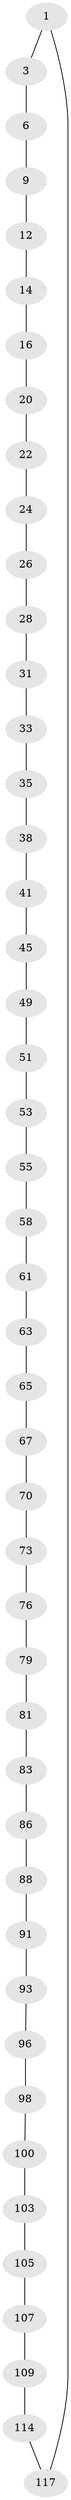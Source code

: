 // original degree distribution, {2: 1.0}
// Generated by graph-tools (version 1.1) at 2025/20/03/04/25 18:20:11]
// undirected, 46 vertices, 46 edges
graph export_dot {
graph [start="1"]
  node [color=gray90,style=filled];
  1 [super="+2"];
  3 [super="+4"];
  6 [super="+7"];
  9 [super="+10"];
  12 [super="+13"];
  14 [super="+15"];
  16 [super="+17"];
  20 [super="+21"];
  22 [super="+23"];
  24 [super="+25"];
  26 [super="+27"];
  28 [super="+29"];
  31 [super="+32"];
  33 [super="+34"];
  35 [super="+36"];
  38 [super="+39"];
  41 [super="+42"];
  45 [super="+46"];
  49 [super="+50"];
  51 [super="+52"];
  53 [super="+54"];
  55 [super="+56"];
  58 [super="+59"];
  61 [super="+62"];
  63 [super="+64"];
  65 [super="+66"];
  67 [super="+68"];
  70 [super="+71"];
  73 [super="+74"];
  76 [super="+77"];
  79 [super="+80"];
  81 [super="+82"];
  83 [super="+84"];
  86 [super="+87"];
  88 [super="+89"];
  91 [super="+92"];
  93 [super="+94"];
  96 [super="+97"];
  98 [super="+99"];
  100 [super="+101"];
  103 [super="+104"];
  105 [super="+106"];
  107 [super="+108"];
  109 [super="+110"];
  114 [super="+115"];
  117 [super="+118"];
  1 -- 3;
  1 -- 117;
  3 -- 6;
  6 -- 9;
  9 -- 12;
  12 -- 14;
  14 -- 16;
  16 -- 20;
  20 -- 22;
  22 -- 24;
  24 -- 26;
  26 -- 28;
  28 -- 31;
  31 -- 33;
  33 -- 35;
  35 -- 38;
  38 -- 41;
  41 -- 45;
  45 -- 49;
  49 -- 51;
  51 -- 53;
  53 -- 55;
  55 -- 58;
  58 -- 61;
  61 -- 63;
  63 -- 65;
  65 -- 67;
  67 -- 70;
  70 -- 73;
  73 -- 76;
  76 -- 79;
  79 -- 81;
  81 -- 83;
  83 -- 86;
  86 -- 88;
  88 -- 91;
  91 -- 93;
  93 -- 96;
  96 -- 98;
  98 -- 100;
  100 -- 103;
  103 -- 105;
  105 -- 107;
  107 -- 109;
  109 -- 114;
  114 -- 117;
}
